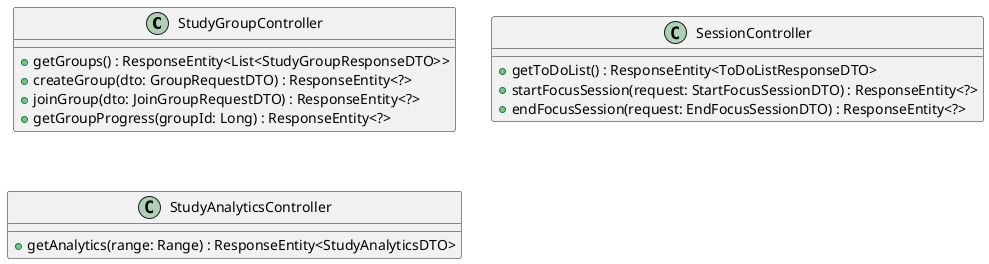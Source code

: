 @startuml

class StudyGroupController {
    + getGroups() : ResponseEntity<List<StudyGroupResponseDTO>>
    + createGroup(dto: GroupRequestDTO) : ResponseEntity<?>
    + joinGroup(dto: JoinGroupRequestDTO) : ResponseEntity<?>
    + getGroupProgress(groupId: Long) : ResponseEntity<?>
}

class SessionController {
    + getToDoList() : ResponseEntity<ToDoListResponseDTO>
    + startFocusSession(request: StartFocusSessionDTO) : ResponseEntity<?>
    + endFocusSession(request: EndFocusSessionDTO) : ResponseEntity<?>
}

class StudyAnalyticsController {
    + getAnalytics(range: Range) : ResponseEntity<StudyAnalyticsDTO>
}

@enduml
